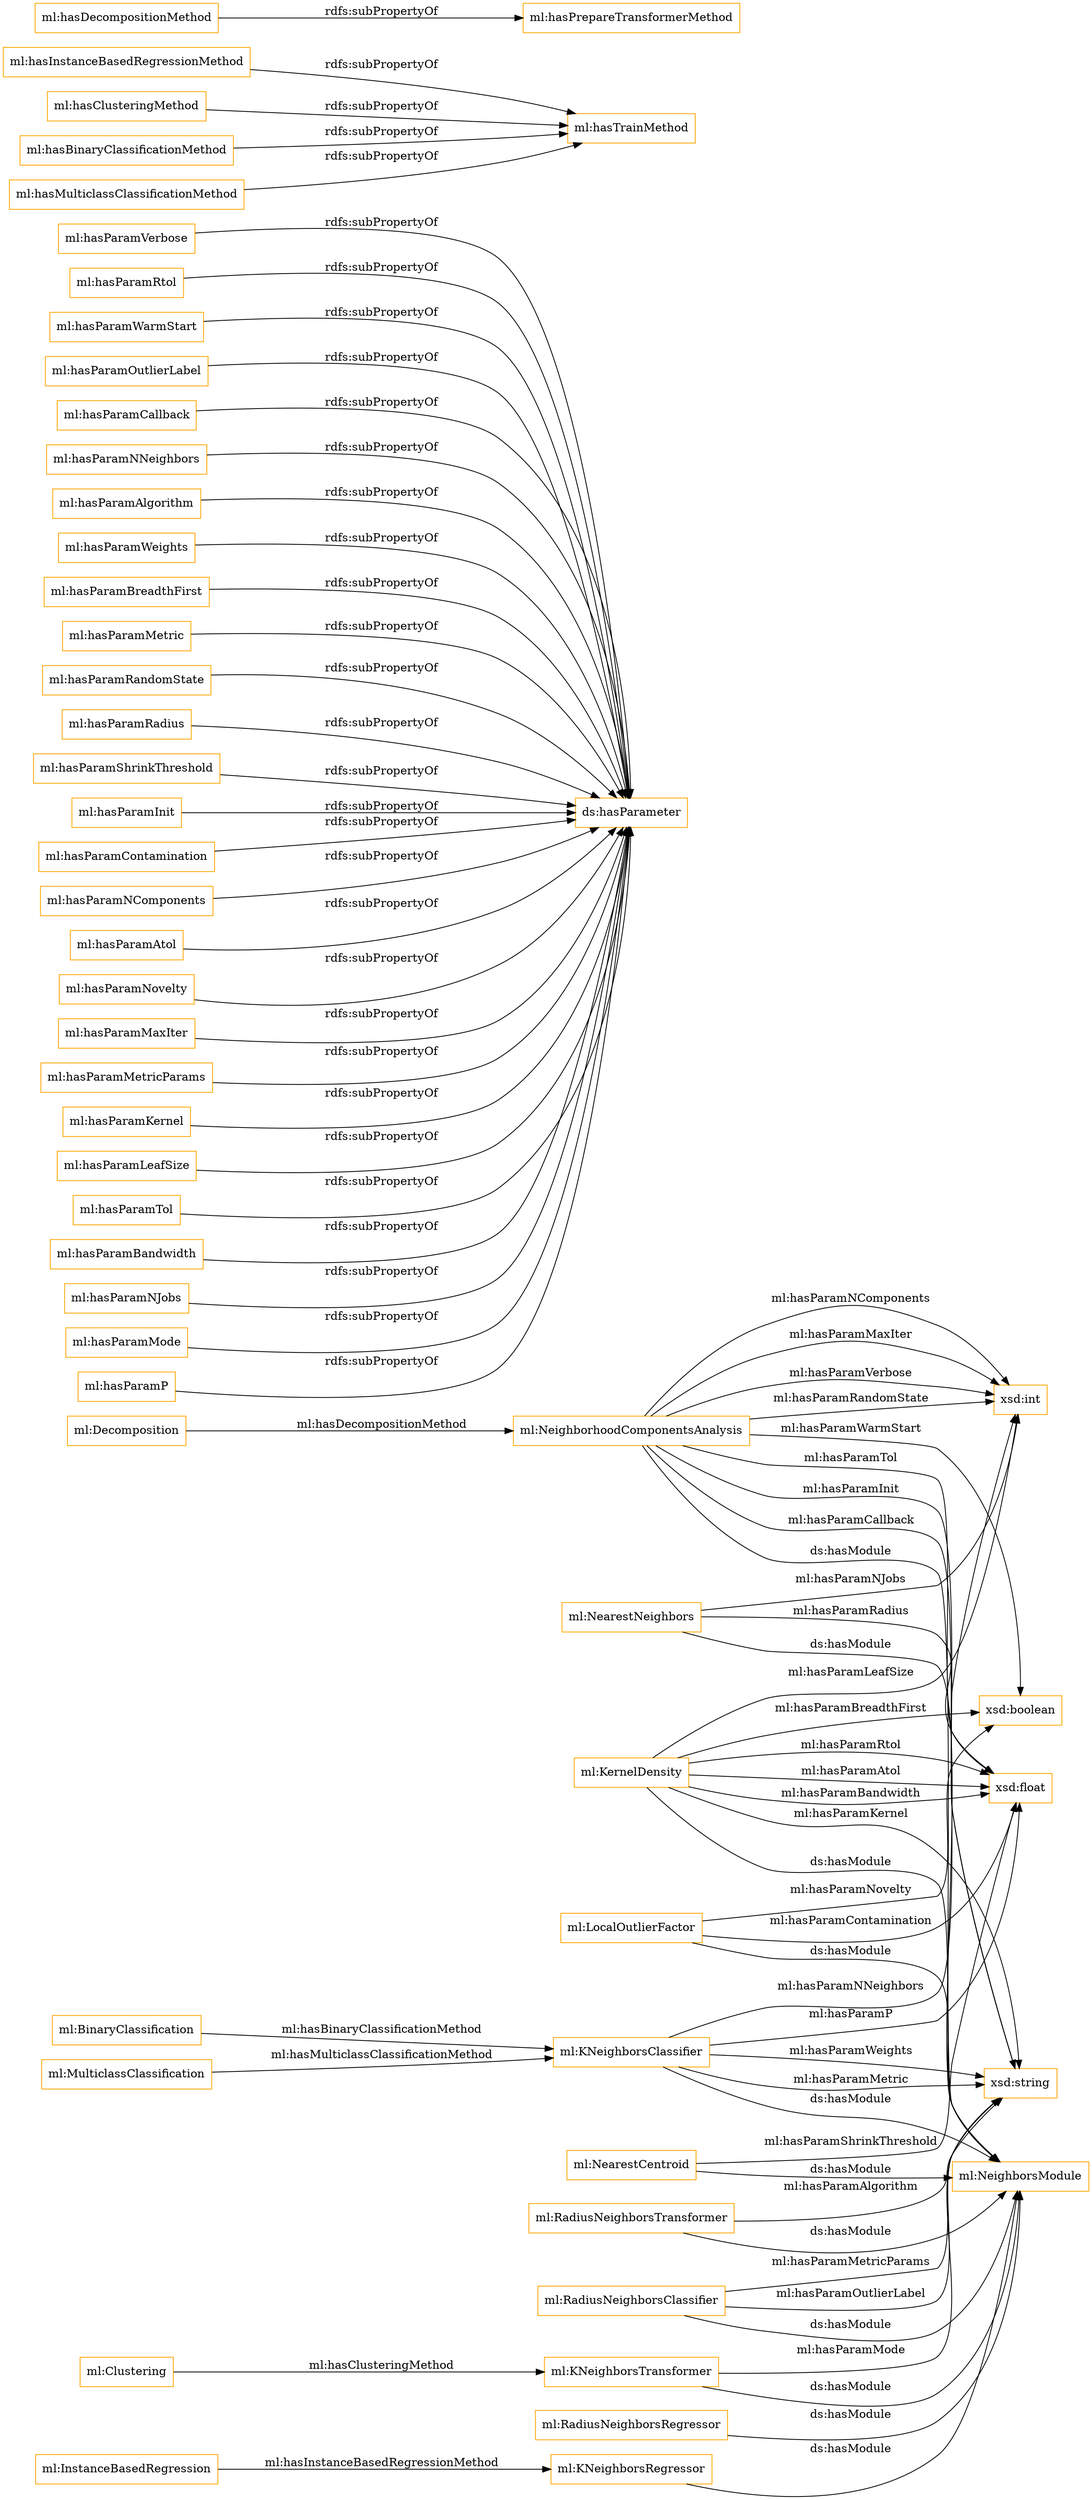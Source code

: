 digraph ar2dtool_diagram { 
rankdir=LR;
size="1501"
node [shape = rectangle, color="orange"]; "ml:KernelDensity" "ml:LocalOutlierFactor" "ml:NeighborhoodComponentsAnalysis" "ml:Clustering" "ml:BinaryClassification" "ml:RadiusNeighborsClassifier" "ml:KNeighborsClassifier" "ml:MulticlassClassification" "ml:KNeighborsRegressor" "ml:RadiusNeighborsRegressor" "ml:NearestNeighbors" "ml:KNeighborsTransformer" "ml:NearestCentroid" "ml:Decomposition" "ml:RadiusNeighborsTransformer" "ml:NeighborsModule" "ml:InstanceBasedRegression" ; /*classes style*/
	"ml:NeighborhoodComponentsAnalysis" -> "ml:NeighborsModule" [ label = "ds:hasModule" ];
	"ml:hasParamVerbose" -> "ds:hasParameter" [ label = "rdfs:subPropertyOf" ];
	"ml:hasParamRtol" -> "ds:hasParameter" [ label = "rdfs:subPropertyOf" ];
	"ml:RadiusNeighborsRegressor" -> "ml:NeighborsModule" [ label = "ds:hasModule" ];
	"ml:hasParamWarmStart" -> "ds:hasParameter" [ label = "rdfs:subPropertyOf" ];
	"ml:LocalOutlierFactor" -> "ml:NeighborsModule" [ label = "ds:hasModule" ];
	"ml:KNeighborsTransformer" -> "ml:NeighborsModule" [ label = "ds:hasModule" ];
	"ml:hasParamOutlierLabel" -> "ds:hasParameter" [ label = "rdfs:subPropertyOf" ];
	"ml:hasInstanceBasedRegressionMethod" -> "ml:hasTrainMethod" [ label = "rdfs:subPropertyOf" ];
	"ml:hasParamCallback" -> "ds:hasParameter" [ label = "rdfs:subPropertyOf" ];
	"ml:hasParamNNeighbors" -> "ds:hasParameter" [ label = "rdfs:subPropertyOf" ];
	"ml:hasParamAlgorithm" -> "ds:hasParameter" [ label = "rdfs:subPropertyOf" ];
	"ml:hasParamWeights" -> "ds:hasParameter" [ label = "rdfs:subPropertyOf" ];
	"ml:hasParamBreadthFirst" -> "ds:hasParameter" [ label = "rdfs:subPropertyOf" ];
	"ml:hasParamMetric" -> "ds:hasParameter" [ label = "rdfs:subPropertyOf" ];
	"ml:hasParamRandomState" -> "ds:hasParameter" [ label = "rdfs:subPropertyOf" ];
	"ml:hasParamRadius" -> "ds:hasParameter" [ label = "rdfs:subPropertyOf" ];
	"ml:KNeighborsRegressor" -> "ml:NeighborsModule" [ label = "ds:hasModule" ];
	"ml:hasClusteringMethod" -> "ml:hasTrainMethod" [ label = "rdfs:subPropertyOf" ];
	"ml:KernelDensity" -> "ml:NeighborsModule" [ label = "ds:hasModule" ];
	"ml:NearestCentroid" -> "ml:NeighborsModule" [ label = "ds:hasModule" ];
	"ml:hasParamShrinkThreshold" -> "ds:hasParameter" [ label = "rdfs:subPropertyOf" ];
	"ml:RadiusNeighborsTransformer" -> "ml:NeighborsModule" [ label = "ds:hasModule" ];
	"ml:hasParamInit" -> "ds:hasParameter" [ label = "rdfs:subPropertyOf" ];
	"ml:NearestNeighbors" -> "ml:NeighborsModule" [ label = "ds:hasModule" ];
	"ml:hasParamContamination" -> "ds:hasParameter" [ label = "rdfs:subPropertyOf" ];
	"ml:hasParamNComponents" -> "ds:hasParameter" [ label = "rdfs:subPropertyOf" ];
	"ml:hasParamAtol" -> "ds:hasParameter" [ label = "rdfs:subPropertyOf" ];
	"ml:hasParamNovelty" -> "ds:hasParameter" [ label = "rdfs:subPropertyOf" ];
	"ml:RadiusNeighborsClassifier" -> "ml:NeighborsModule" [ label = "ds:hasModule" ];
	"ml:hasParamMaxIter" -> "ds:hasParameter" [ label = "rdfs:subPropertyOf" ];
	"ml:hasParamMetricParams" -> "ds:hasParameter" [ label = "rdfs:subPropertyOf" ];
	"ml:hasBinaryClassificationMethod" -> "ml:hasTrainMethod" [ label = "rdfs:subPropertyOf" ];
	"ml:hasParamKernel" -> "ds:hasParameter" [ label = "rdfs:subPropertyOf" ];
	"ml:KNeighborsClassifier" -> "ml:NeighborsModule" [ label = "ds:hasModule" ];
	"ml:hasParamLeafSize" -> "ds:hasParameter" [ label = "rdfs:subPropertyOf" ];
	"ml:hasParamTol" -> "ds:hasParameter" [ label = "rdfs:subPropertyOf" ];
	"ml:hasMulticlassClassificationMethod" -> "ml:hasTrainMethod" [ label = "rdfs:subPropertyOf" ];
	"ml:hasDecompositionMethod" -> "ml:hasPrepareTransformerMethod" [ label = "rdfs:subPropertyOf" ];
	"ml:hasParamBandwidth" -> "ds:hasParameter" [ label = "rdfs:subPropertyOf" ];
	"ml:hasParamNJobs" -> "ds:hasParameter" [ label = "rdfs:subPropertyOf" ];
	"ml:hasParamMode" -> "ds:hasParameter" [ label = "rdfs:subPropertyOf" ];
	"ml:hasParamP" -> "ds:hasParameter" [ label = "rdfs:subPropertyOf" ];
	"ml:KernelDensity" -> "xsd:float" [ label = "ml:hasParamRtol" ];
	"ml:RadiusNeighborsTransformer" -> "xsd:string" [ label = "ml:hasParamAlgorithm" ];
	"ml:NeighborhoodComponentsAnalysis" -> "xsd:float" [ label = "ml:hasParamTol" ];
	"ml:RadiusNeighborsClassifier" -> "xsd:string" [ label = "ml:hasParamOutlierLabel" ];
	"ml:KernelDensity" -> "xsd:float" [ label = "ml:hasParamAtol" ];
	"ml:KNeighborsTransformer" -> "xsd:string" [ label = "ml:hasParamMode" ];
	"ml:Decomposition" -> "ml:NeighborhoodComponentsAnalysis" [ label = "ml:hasDecompositionMethod" ];
	"ml:NearestCentroid" -> "xsd:float" [ label = "ml:hasParamShrinkThreshold" ];
	"ml:LocalOutlierFactor" -> "xsd:float" [ label = "ml:hasParamContamination" ];
	"ml:KernelDensity" -> "xsd:boolean" [ label = "ml:hasParamBreadthFirst" ];
	"ml:LocalOutlierFactor" -> "xsd:boolean" [ label = "ml:hasParamNovelty" ];
	"ml:KernelDensity" -> "xsd:string" [ label = "ml:hasParamKernel" ];
	"ml:KernelDensity" -> "xsd:int" [ label = "ml:hasParamLeafSize" ];
	"ml:NearestNeighbors" -> "xsd:float" [ label = "ml:hasParamRadius" ];
	"ml:Clustering" -> "ml:KNeighborsTransformer" [ label = "ml:hasClusteringMethod" ];
	"ml:NeighborhoodComponentsAnalysis" -> "xsd:int" [ label = "ml:hasParamMaxIter" ];
	"ml:BinaryClassification" -> "ml:KNeighborsClassifier" [ label = "ml:hasBinaryClassificationMethod" ];
	"ml:KernelDensity" -> "xsd:float" [ label = "ml:hasParamBandwidth" ];
	"ml:KNeighborsClassifier" -> "xsd:int" [ label = "ml:hasParamNNeighbors" ];
	"ml:NeighborhoodComponentsAnalysis" -> "xsd:int" [ label = "ml:hasParamVerbose" ];
	"ml:NeighborhoodComponentsAnalysis" -> "xsd:int" [ label = "ml:hasParamRandomState" ];
	"ml:NeighborhoodComponentsAnalysis" -> "xsd:boolean" [ label = "ml:hasParamWarmStart" ];
	"ml:KNeighborsClassifier" -> "xsd:float" [ label = "ml:hasParamP" ];
	"ml:InstanceBasedRegression" -> "ml:KNeighborsRegressor" [ label = "ml:hasInstanceBasedRegressionMethod" ];
	"ml:NeighborhoodComponentsAnalysis" -> "xsd:string" [ label = "ml:hasParamInit" ];
	"ml:KNeighborsClassifier" -> "xsd:string" [ label = "ml:hasParamWeights" ];
	"ml:KNeighborsClassifier" -> "xsd:string" [ label = "ml:hasParamMetric" ];
	"ml:NeighborhoodComponentsAnalysis" -> "xsd:int" [ label = "ml:hasParamNComponents" ];
	"ml:RadiusNeighborsClassifier" -> "xsd:string" [ label = "ml:hasParamMetricParams" ];
	"ml:NearestNeighbors" -> "xsd:int" [ label = "ml:hasParamNJobs" ];
	"ml:NeighborhoodComponentsAnalysis" -> "xsd:string" [ label = "ml:hasParamCallback" ];
	"ml:MulticlassClassification" -> "ml:KNeighborsClassifier" [ label = "ml:hasMulticlassClassificationMethod" ];

}
